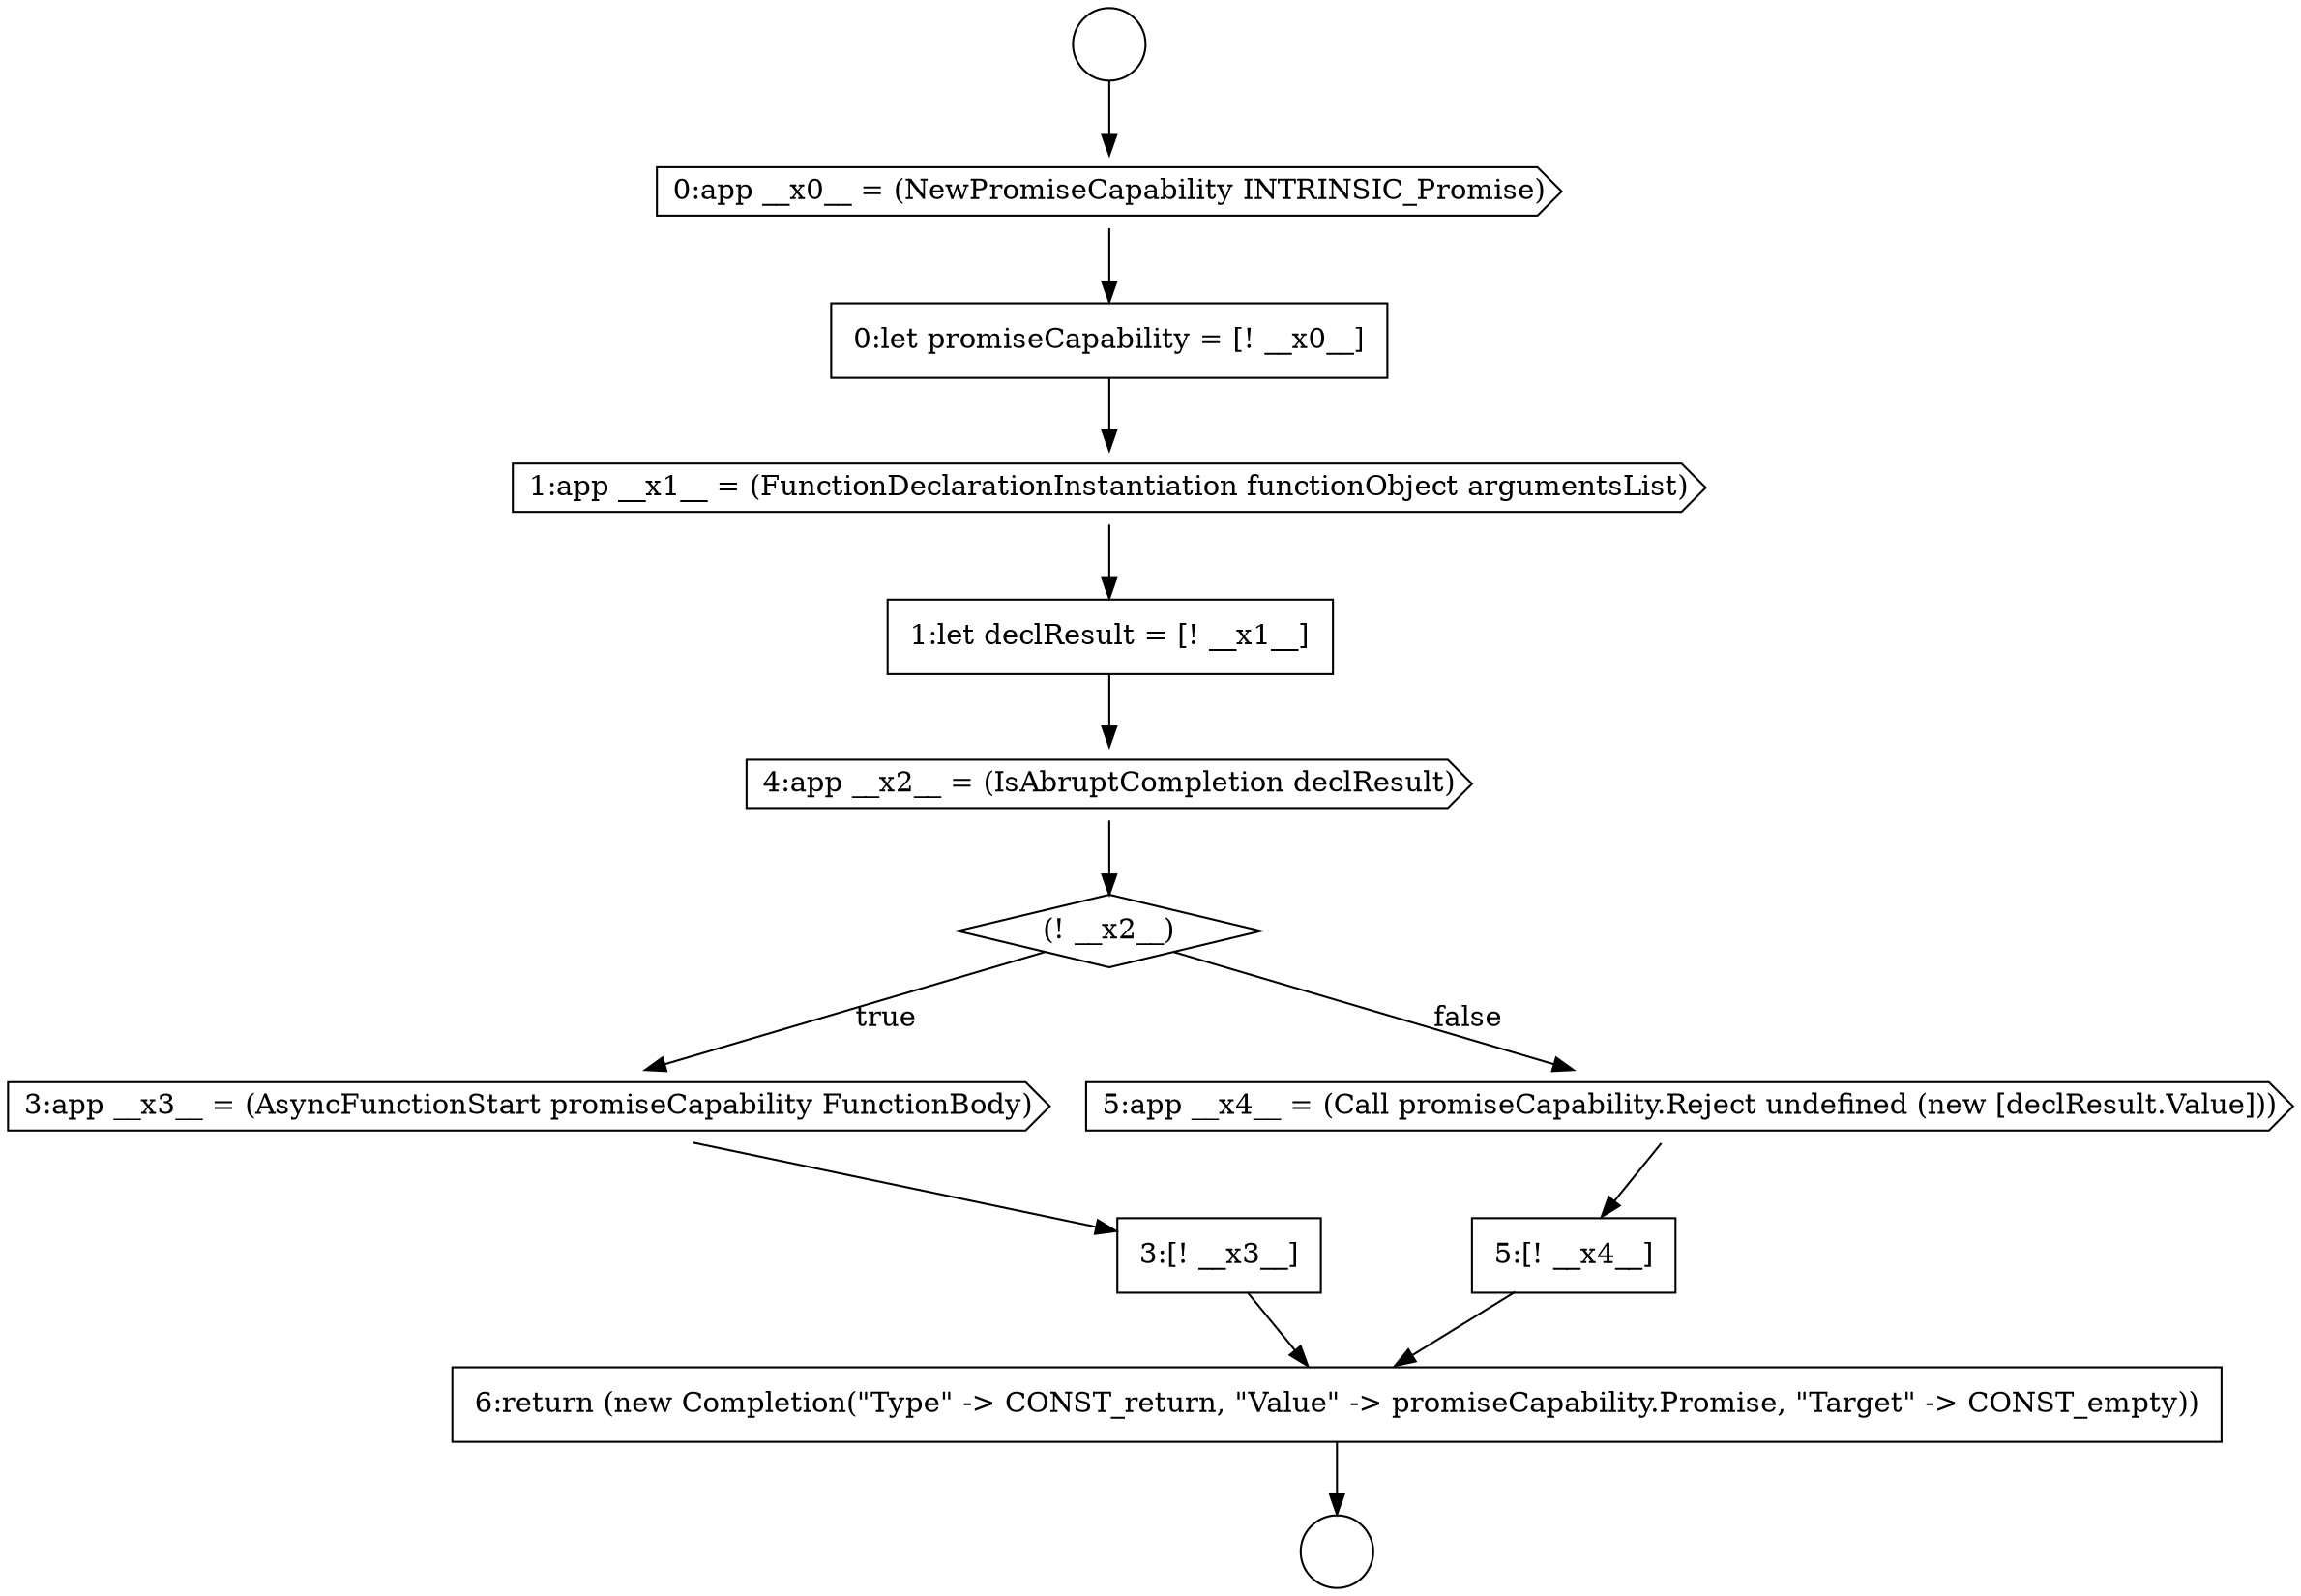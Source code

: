 digraph {
  node8930 [shape=none, margin=0, label=<<font color="black">
    <table border="0" cellborder="1" cellspacing="0" cellpadding="10">
      <tr><td align="left">3:[! __x3__]</td></tr>
    </table>
  </font>> color="black" fillcolor="white" style=filled]
  node8928 [shape=diamond, label=<<font color="black">(! __x2__)</font>> color="black" fillcolor="white" style=filled]
  node8929 [shape=cds, label=<<font color="black">3:app __x3__ = (AsyncFunctionStart promiseCapability FunctionBody)</font>> color="black" fillcolor="white" style=filled]
  node8924 [shape=none, margin=0, label=<<font color="black">
    <table border="0" cellborder="1" cellspacing="0" cellpadding="10">
      <tr><td align="left">0:let promiseCapability = [! __x0__]</td></tr>
    </table>
  </font>> color="black" fillcolor="white" style=filled]
  node8927 [shape=cds, label=<<font color="black">4:app __x2__ = (IsAbruptCompletion declResult)</font>> color="black" fillcolor="white" style=filled]
  node8931 [shape=cds, label=<<font color="black">5:app __x4__ = (Call promiseCapability.Reject undefined (new [declResult.Value]))</font>> color="black" fillcolor="white" style=filled]
  node8923 [shape=cds, label=<<font color="black">0:app __x0__ = (NewPromiseCapability INTRINSIC_Promise)</font>> color="black" fillcolor="white" style=filled]
  node8926 [shape=none, margin=0, label=<<font color="black">
    <table border="0" cellborder="1" cellspacing="0" cellpadding="10">
      <tr><td align="left">1:let declResult = [! __x1__]</td></tr>
    </table>
  </font>> color="black" fillcolor="white" style=filled]
  node8932 [shape=none, margin=0, label=<<font color="black">
    <table border="0" cellborder="1" cellspacing="0" cellpadding="10">
      <tr><td align="left">5:[! __x4__]</td></tr>
    </table>
  </font>> color="black" fillcolor="white" style=filled]
  node8922 [shape=circle label=" " color="black" fillcolor="white" style=filled]
  node8925 [shape=cds, label=<<font color="black">1:app __x1__ = (FunctionDeclarationInstantiation functionObject argumentsList)</font>> color="black" fillcolor="white" style=filled]
  node8933 [shape=none, margin=0, label=<<font color="black">
    <table border="0" cellborder="1" cellspacing="0" cellpadding="10">
      <tr><td align="left">6:return (new Completion(&quot;Type&quot; -&gt; CONST_return, &quot;Value&quot; -&gt; promiseCapability.Promise, &quot;Target&quot; -&gt; CONST_empty))</td></tr>
    </table>
  </font>> color="black" fillcolor="white" style=filled]
  node8921 [shape=circle label=" " color="black" fillcolor="white" style=filled]
  node8929 -> node8930 [ color="black"]
  node8931 -> node8932 [ color="black"]
  node8923 -> node8924 [ color="black"]
  node8930 -> node8933 [ color="black"]
  node8932 -> node8933 [ color="black"]
  node8924 -> node8925 [ color="black"]
  node8921 -> node8923 [ color="black"]
  node8933 -> node8922 [ color="black"]
  node8926 -> node8927 [ color="black"]
  node8927 -> node8928 [ color="black"]
  node8925 -> node8926 [ color="black"]
  node8928 -> node8929 [label=<<font color="black">true</font>> color="black"]
  node8928 -> node8931 [label=<<font color="black">false</font>> color="black"]
}
